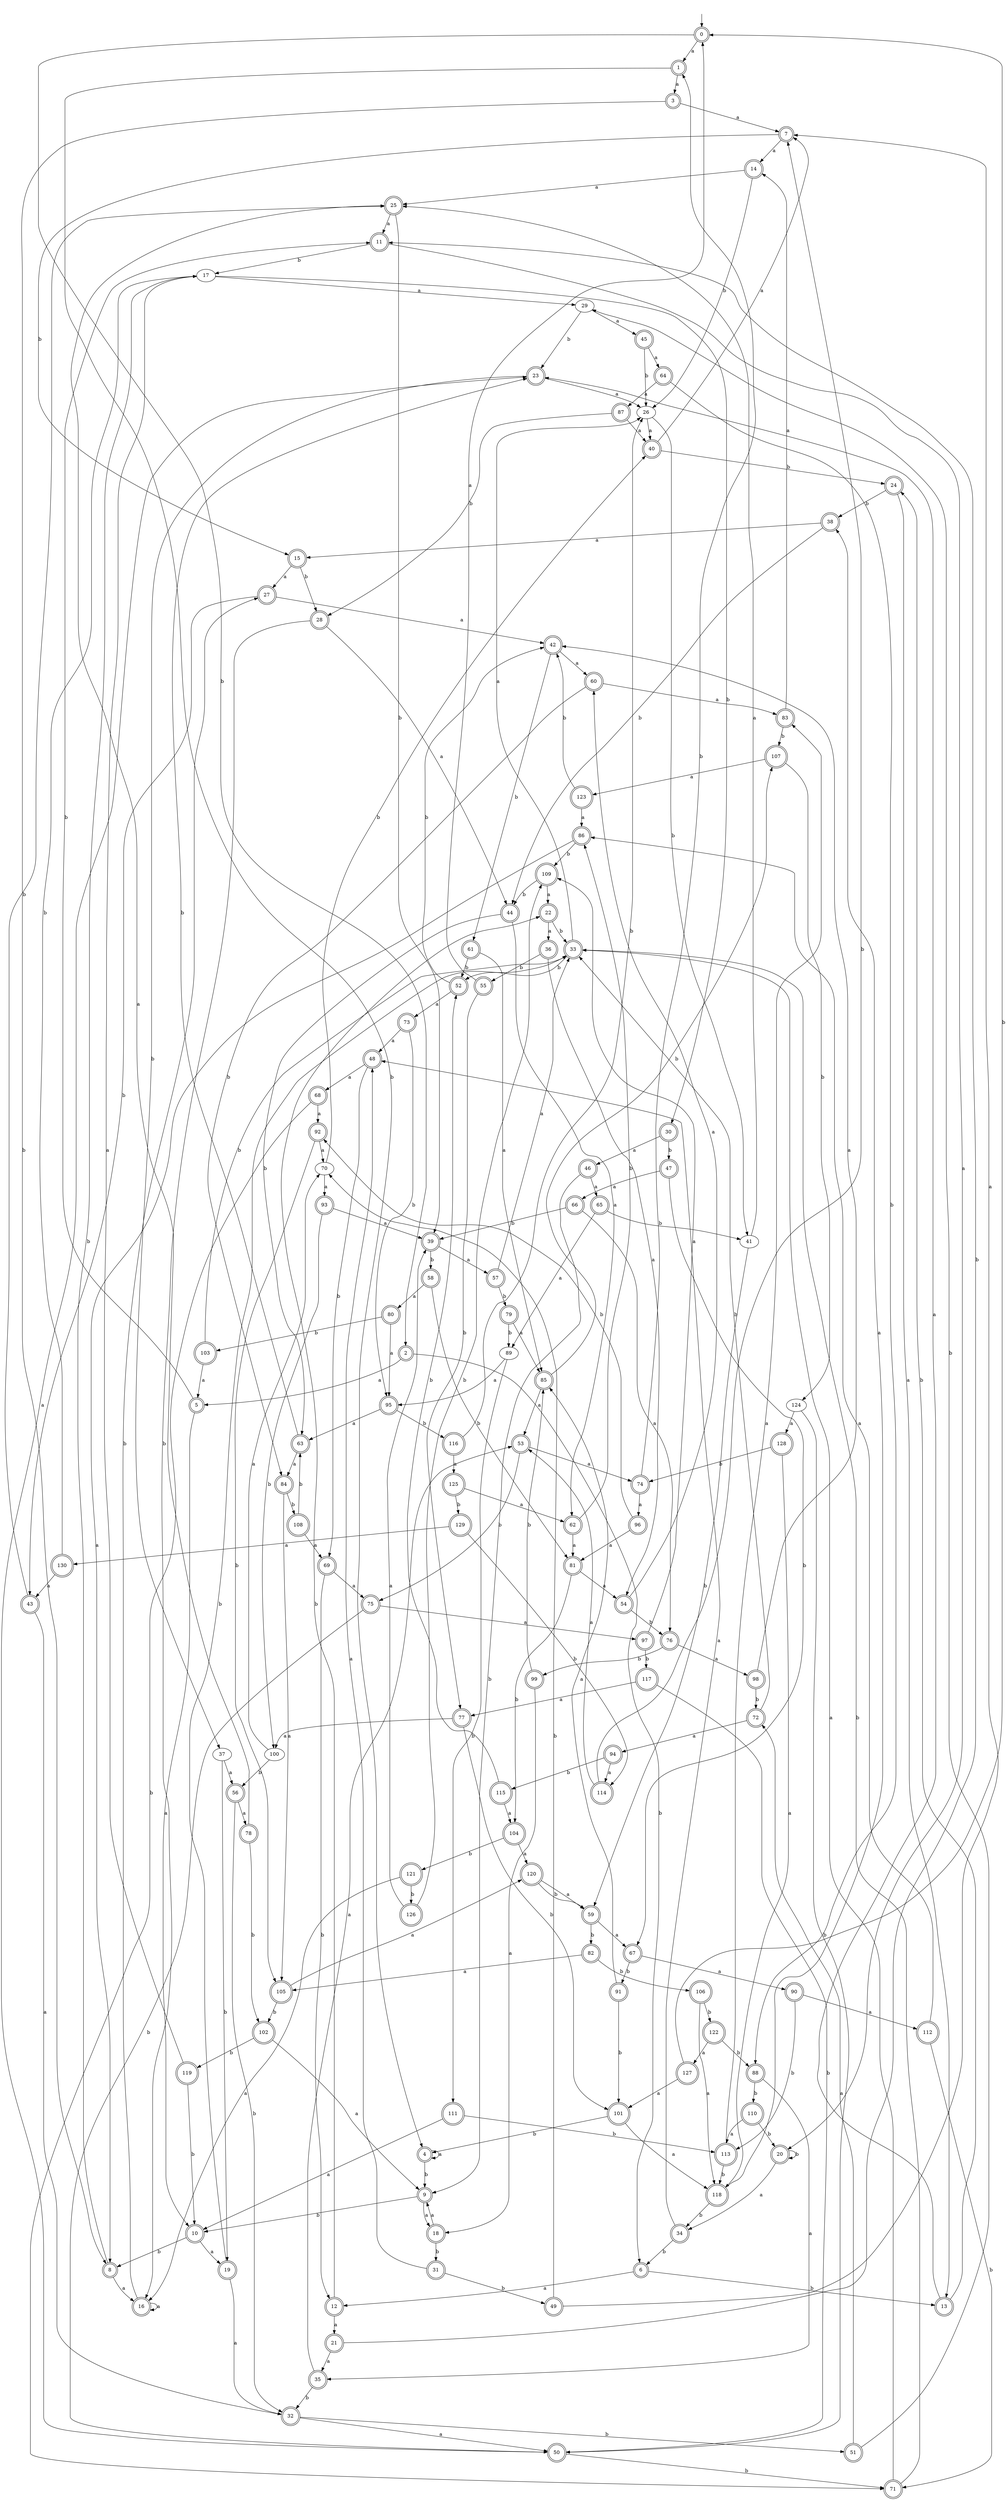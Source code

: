 digraph RandomDFA {
  __start0 [label="", shape=none];
  __start0 -> 0 [label=""];
  0 [shape=circle] [shape=doublecircle]
  0 -> 1 [label="a"]
  0 -> 2 [label="b"]
  1 [shape=doublecircle]
  1 -> 3 [label="a"]
  1 -> 4 [label="b"]
  2 [shape=doublecircle]
  2 -> 5 [label="a"]
  2 -> 6 [label="b"]
  3 [shape=doublecircle]
  3 -> 7 [label="a"]
  3 -> 8 [label="b"]
  4 [shape=doublecircle]
  4 -> 4 [label="a"]
  4 -> 9 [label="b"]
  5 [shape=doublecircle]
  5 -> 10 [label="a"]
  5 -> 11 [label="b"]
  6 [shape=doublecircle]
  6 -> 12 [label="a"]
  6 -> 13 [label="b"]
  7 [shape=doublecircle]
  7 -> 14 [label="a"]
  7 -> 15 [label="b"]
  8 [shape=doublecircle]
  8 -> 16 [label="a"]
  8 -> 17 [label="b"]
  9 [shape=doublecircle]
  9 -> 18 [label="a"]
  9 -> 10 [label="b"]
  10 [shape=doublecircle]
  10 -> 19 [label="a"]
  10 -> 8 [label="b"]
  11 [shape=doublecircle]
  11 -> 20 [label="a"]
  11 -> 17 [label="b"]
  12 [shape=doublecircle]
  12 -> 21 [label="a"]
  12 -> 22 [label="b"]
  13 [shape=doublecircle]
  13 -> 23 [label="a"]
  13 -> 24 [label="b"]
  14 [shape=doublecircle]
  14 -> 25 [label="a"]
  14 -> 26 [label="b"]
  15 [shape=doublecircle]
  15 -> 27 [label="a"]
  15 -> 28 [label="b"]
  16 [shape=doublecircle]
  16 -> 16 [label="a"]
  16 -> 27 [label="b"]
  17
  17 -> 29 [label="a"]
  17 -> 30 [label="b"]
  18 [shape=doublecircle]
  18 -> 9 [label="a"]
  18 -> 31 [label="b"]
  19 [shape=doublecircle]
  19 -> 32 [label="a"]
  19 -> 33 [label="b"]
  20 [shape=doublecircle]
  20 -> 34 [label="a"]
  20 -> 20 [label="b"]
  21 [shape=doublecircle]
  21 -> 35 [label="a"]
  21 -> 11 [label="b"]
  22 [shape=doublecircle]
  22 -> 36 [label="a"]
  22 -> 33 [label="b"]
  23 [shape=doublecircle]
  23 -> 26 [label="a"]
  23 -> 37 [label="b"]
  24 [shape=doublecircle]
  24 -> 13 [label="a"]
  24 -> 38 [label="b"]
  25 [shape=doublecircle]
  25 -> 11 [label="a"]
  25 -> 39 [label="b"]
  26
  26 -> 40 [label="a"]
  26 -> 41 [label="b"]
  27 [shape=doublecircle]
  27 -> 42 [label="a"]
  27 -> 43 [label="b"]
  28 [shape=doublecircle]
  28 -> 44 [label="a"]
  28 -> 16 [label="b"]
  29
  29 -> 45 [label="a"]
  29 -> 23 [label="b"]
  30 [shape=doublecircle]
  30 -> 46 [label="a"]
  30 -> 47 [label="b"]
  31 [shape=doublecircle]
  31 -> 48 [label="a"]
  31 -> 49 [label="b"]
  32 [shape=doublecircle]
  32 -> 50 [label="a"]
  32 -> 51 [label="b"]
  33 [shape=doublecircle]
  33 -> 26 [label="a"]
  33 -> 52 [label="b"]
  34 [shape=doublecircle]
  34 -> 48 [label="a"]
  34 -> 6 [label="b"]
  35 [shape=doublecircle]
  35 -> 53 [label="a"]
  35 -> 32 [label="b"]
  36 [shape=doublecircle]
  36 -> 54 [label="a"]
  36 -> 55 [label="b"]
  37
  37 -> 56 [label="a"]
  37 -> 19 [label="b"]
  38 [shape=doublecircle]
  38 -> 15 [label="a"]
  38 -> 44 [label="b"]
  39 [shape=doublecircle]
  39 -> 57 [label="a"]
  39 -> 58 [label="b"]
  40 [shape=doublecircle]
  40 -> 7 [label="a"]
  40 -> 24 [label="b"]
  41
  41 -> 25 [label="a"]
  41 -> 59 [label="b"]
  42 [shape=doublecircle]
  42 -> 60 [label="a"]
  42 -> 61 [label="b"]
  43 [shape=doublecircle]
  43 -> 32 [label="a"]
  43 -> 25 [label="b"]
  44 [shape=doublecircle]
  44 -> 62 [label="a"]
  44 -> 63 [label="b"]
  45 [shape=doublecircle]
  45 -> 64 [label="a"]
  45 -> 26 [label="b"]
  46 [shape=doublecircle]
  46 -> 65 [label="a"]
  46 -> 9 [label="b"]
  47 [shape=doublecircle]
  47 -> 66 [label="a"]
  47 -> 67 [label="b"]
  48 [shape=doublecircle]
  48 -> 68 [label="a"]
  48 -> 69 [label="b"]
  49 [shape=doublecircle]
  49 -> 7 [label="a"]
  49 -> 70 [label="b"]
  50 [shape=doublecircle]
  50 -> 23 [label="a"]
  50 -> 71 [label="b"]
  51 [shape=doublecircle]
  51 -> 72 [label="a"]
  51 -> 29 [label="b"]
  52 [shape=doublecircle]
  52 -> 73 [label="a"]
  52 -> 42 [label="b"]
  53 [shape=doublecircle]
  53 -> 74 [label="a"]
  53 -> 75 [label="b"]
  54 [shape=doublecircle]
  54 -> 60 [label="a"]
  54 -> 76 [label="b"]
  55 [shape=doublecircle]
  55 -> 0 [label="a"]
  55 -> 77 [label="b"]
  56 [shape=doublecircle]
  56 -> 78 [label="a"]
  56 -> 32 [label="b"]
  57 [shape=doublecircle]
  57 -> 33 [label="a"]
  57 -> 79 [label="b"]
  58 [shape=doublecircle]
  58 -> 80 [label="a"]
  58 -> 81 [label="b"]
  59 [shape=doublecircle]
  59 -> 67 [label="a"]
  59 -> 82 [label="b"]
  60 [shape=doublecircle]
  60 -> 83 [label="a"]
  60 -> 84 [label="b"]
  61 [shape=doublecircle]
  61 -> 85 [label="a"]
  61 -> 52 [label="b"]
  62 [shape=doublecircle]
  62 -> 81 [label="a"]
  62 -> 86 [label="b"]
  63 [shape=doublecircle]
  63 -> 84 [label="a"]
  63 -> 23 [label="b"]
  64 [shape=doublecircle]
  64 -> 87 [label="a"]
  64 -> 88 [label="b"]
  65 [shape=doublecircle]
  65 -> 89 [label="a"]
  65 -> 41 [label="b"]
  66 [shape=doublecircle]
  66 -> 76 [label="a"]
  66 -> 39 [label="b"]
  67 [shape=doublecircle]
  67 -> 90 [label="a"]
  67 -> 91 [label="b"]
  68 [shape=doublecircle]
  68 -> 92 [label="a"]
  68 -> 71 [label="b"]
  69 [shape=doublecircle]
  69 -> 75 [label="a"]
  69 -> 12 [label="b"]
  70
  70 -> 93 [label="a"]
  70 -> 40 [label="b"]
  71 [shape=doublecircle]
  71 -> 33 [label="a"]
  71 -> 33 [label="b"]
  72 [shape=doublecircle]
  72 -> 94 [label="a"]
  72 -> 33 [label="b"]
  73 [shape=doublecircle]
  73 -> 48 [label="a"]
  73 -> 95 [label="b"]
  74 [shape=doublecircle]
  74 -> 96 [label="a"]
  74 -> 1 [label="b"]
  75 [shape=doublecircle]
  75 -> 97 [label="a"]
  75 -> 50 [label="b"]
  76 [shape=doublecircle]
  76 -> 98 [label="a"]
  76 -> 99 [label="b"]
  77 [shape=doublecircle]
  77 -> 100 [label="a"]
  77 -> 101 [label="b"]
  78 [shape=doublecircle]
  78 -> 25 [label="a"]
  78 -> 102 [label="b"]
  79 [shape=doublecircle]
  79 -> 85 [label="a"]
  79 -> 89 [label="b"]
  80 [shape=doublecircle]
  80 -> 95 [label="a"]
  80 -> 103 [label="b"]
  81 [shape=doublecircle]
  81 -> 54 [label="a"]
  81 -> 104 [label="b"]
  82 [shape=doublecircle]
  82 -> 105 [label="a"]
  82 -> 106 [label="b"]
  83 [shape=doublecircle]
  83 -> 14 [label="a"]
  83 -> 107 [label="b"]
  84 [shape=doublecircle]
  84 -> 105 [label="a"]
  84 -> 108 [label="b"]
  85 [shape=doublecircle]
  85 -> 53 [label="a"]
  85 -> 107 [label="b"]
  86 [shape=doublecircle]
  86 -> 8 [label="a"]
  86 -> 109 [label="b"]
  87 [shape=doublecircle]
  87 -> 40 [label="a"]
  87 -> 28 [label="b"]
  88 [shape=doublecircle]
  88 -> 35 [label="a"]
  88 -> 110 [label="b"]
  89
  89 -> 95 [label="a"]
  89 -> 111 [label="b"]
  90 [shape=doublecircle]
  90 -> 112 [label="a"]
  90 -> 113 [label="b"]
  91 [shape=doublecircle]
  91 -> 85 [label="a"]
  91 -> 101 [label="b"]
  92 [shape=doublecircle]
  92 -> 70 [label="a"]
  92 -> 105 [label="b"]
  93 [shape=doublecircle]
  93 -> 39 [label="a"]
  93 -> 100 [label="b"]
  94 [shape=doublecircle]
  94 -> 114 [label="a"]
  94 -> 115 [label="b"]
  95 [shape=doublecircle]
  95 -> 63 [label="a"]
  95 -> 116 [label="b"]
  96 [shape=doublecircle]
  96 -> 81 [label="a"]
  96 -> 92 [label="b"]
  97 [shape=doublecircle]
  97 -> 109 [label="a"]
  97 -> 117 [label="b"]
  98 [shape=doublecircle]
  98 -> 42 [label="a"]
  98 -> 72 [label="b"]
  99 [shape=doublecircle]
  99 -> 18 [label="a"]
  99 -> 85 [label="b"]
  100
  100 -> 70 [label="a"]
  100 -> 56 [label="b"]
  101 [shape=doublecircle]
  101 -> 118 [label="a"]
  101 -> 4 [label="b"]
  102 [shape=doublecircle]
  102 -> 9 [label="a"]
  102 -> 119 [label="b"]
  103 [shape=doublecircle]
  103 -> 5 [label="a"]
  103 -> 33 [label="b"]
  104 [shape=doublecircle]
  104 -> 120 [label="a"]
  104 -> 121 [label="b"]
  105 [shape=doublecircle]
  105 -> 120 [label="a"]
  105 -> 102 [label="b"]
  106 [shape=doublecircle]
  106 -> 118 [label="a"]
  106 -> 122 [label="b"]
  107 [shape=doublecircle]
  107 -> 123 [label="a"]
  107 -> 124 [label="b"]
  108 [shape=doublecircle]
  108 -> 69 [label="a"]
  108 -> 63 [label="b"]
  109 [shape=doublecircle]
  109 -> 22 [label="a"]
  109 -> 44 [label="b"]
  110 [shape=doublecircle]
  110 -> 113 [label="a"]
  110 -> 20 [label="b"]
  111 [shape=doublecircle]
  111 -> 10 [label="a"]
  111 -> 113 [label="b"]
  112 [shape=doublecircle]
  112 -> 86 [label="a"]
  112 -> 71 [label="b"]
  113 [shape=doublecircle]
  113 -> 83 [label="a"]
  113 -> 118 [label="b"]
  114 [shape=doublecircle]
  114 -> 53 [label="a"]
  114 -> 7 [label="b"]
  115 [shape=doublecircle]
  115 -> 104 [label="a"]
  115 -> 52 [label="b"]
  116 [shape=doublecircle]
  116 -> 125 [label="a"]
  116 -> 26 [label="b"]
  117 [shape=doublecircle]
  117 -> 77 [label="a"]
  117 -> 50 [label="b"]
  118 [shape=doublecircle]
  118 -> 38 [label="a"]
  118 -> 34 [label="b"]
  119 [shape=doublecircle]
  119 -> 17 [label="a"]
  119 -> 10 [label="b"]
  120 [shape=doublecircle]
  120 -> 59 [label="a"]
  120 -> 59 [label="b"]
  121 [shape=doublecircle]
  121 -> 16 [label="a"]
  121 -> 126 [label="b"]
  122 [shape=doublecircle]
  122 -> 127 [label="a"]
  122 -> 88 [label="b"]
  123 [shape=doublecircle]
  123 -> 86 [label="a"]
  123 -> 42 [label="b"]
  124
  124 -> 128 [label="a"]
  124 -> 50 [label="b"]
  125 [shape=doublecircle]
  125 -> 62 [label="a"]
  125 -> 129 [label="b"]
  126 [shape=doublecircle]
  126 -> 39 [label="a"]
  126 -> 109 [label="b"]
  127 [shape=doublecircle]
  127 -> 101 [label="a"]
  127 -> 0 [label="b"]
  128 [shape=doublecircle]
  128 -> 118 [label="a"]
  128 -> 74 [label="b"]
  129 [shape=doublecircle]
  129 -> 130 [label="a"]
  129 -> 114 [label="b"]
  130 [shape=doublecircle]
  130 -> 43 [label="a"]
  130 -> 17 [label="b"]
}
